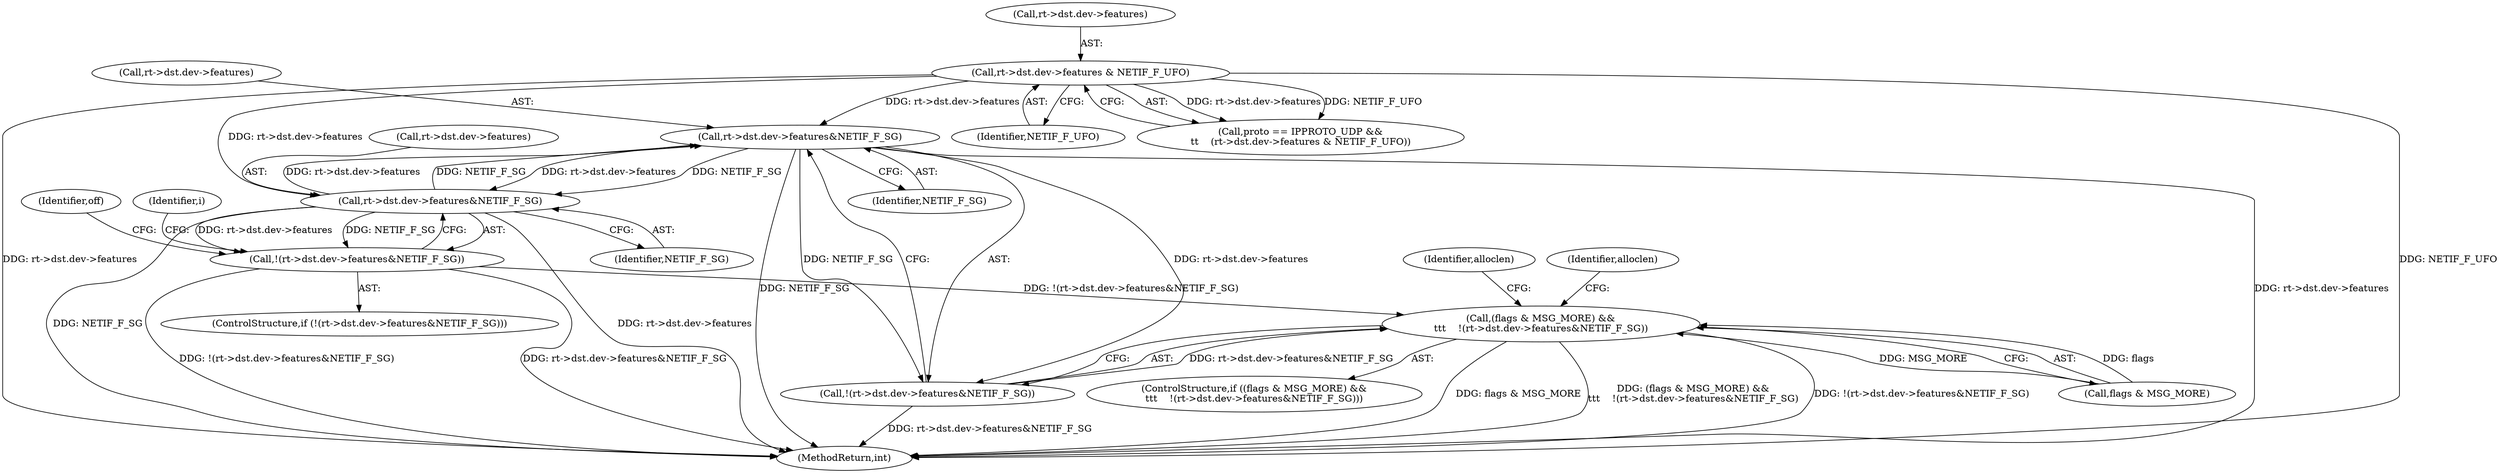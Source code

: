 digraph "0_linux_75a493e60ac4bbe2e977e7129d6d8cbb0dd236be@pointer" {
"1000855" [label="(Call,rt->dst.dev->features&NETIF_F_SG)"];
"1000689" [label="(Call,rt->dst.dev->features & NETIF_F_UFO)"];
"1001127" [label="(Call,rt->dst.dev->features&NETIF_F_SG)"];
"1000855" [label="(Call,rt->dst.dev->features&NETIF_F_SG)"];
"1000854" [label="(Call,!(rt->dst.dev->features&NETIF_F_SG))"];
"1000850" [label="(Call,(flags & MSG_MORE) &&\n\t\t\t    !(rt->dst.dev->features&NETIF_F_SG))"];
"1001126" [label="(Call,!(rt->dst.dev->features&NETIF_F_SG))"];
"1001135" [label="(Identifier,NETIF_F_SG)"];
"1000865" [label="(Identifier,alloclen)"];
"1001125" [label="(ControlStructure,if (!(rt->dst.dev->features&NETIF_F_SG)))"];
"1000851" [label="(Call,flags & MSG_MORE)"];
"1000863" [label="(Identifier,NETIF_F_SG)"];
"1000697" [label="(Identifier,NETIF_F_UFO)"];
"1000685" [label="(Call,proto == IPPROTO_UDP &&\n\t\t    (rt->dst.dev->features & NETIF_F_UFO))"];
"1000869" [label="(Identifier,alloclen)"];
"1001139" [label="(Identifier,off)"];
"1000690" [label="(Call,rt->dst.dev->features)"];
"1001327" [label="(MethodReturn,int)"];
"1000849" [label="(ControlStructure,if ((flags & MSG_MORE) &&\n\t\t\t    !(rt->dst.dev->features&NETIF_F_SG)))"];
"1000856" [label="(Call,rt->dst.dev->features)"];
"1001128" [label="(Call,rt->dst.dev->features)"];
"1000850" [label="(Call,(flags & MSG_MORE) &&\n\t\t\t    !(rt->dst.dev->features&NETIF_F_SG))"];
"1001127" [label="(Call,rt->dst.dev->features&NETIF_F_SG)"];
"1000689" [label="(Call,rt->dst.dev->features & NETIF_F_UFO)"];
"1001168" [label="(Identifier,i)"];
"1000855" [label="(Call,rt->dst.dev->features&NETIF_F_SG)"];
"1000854" [label="(Call,!(rt->dst.dev->features&NETIF_F_SG))"];
"1001126" [label="(Call,!(rt->dst.dev->features&NETIF_F_SG))"];
"1000855" -> "1000854"  [label="AST: "];
"1000855" -> "1000863"  [label="CFG: "];
"1000856" -> "1000855"  [label="AST: "];
"1000863" -> "1000855"  [label="AST: "];
"1000854" -> "1000855"  [label="CFG: "];
"1000855" -> "1001327"  [label="DDG: NETIF_F_SG"];
"1000855" -> "1001327"  [label="DDG: rt->dst.dev->features"];
"1000855" -> "1000854"  [label="DDG: rt->dst.dev->features"];
"1000855" -> "1000854"  [label="DDG: NETIF_F_SG"];
"1000689" -> "1000855"  [label="DDG: rt->dst.dev->features"];
"1001127" -> "1000855"  [label="DDG: rt->dst.dev->features"];
"1001127" -> "1000855"  [label="DDG: NETIF_F_SG"];
"1000855" -> "1001127"  [label="DDG: rt->dst.dev->features"];
"1000855" -> "1001127"  [label="DDG: NETIF_F_SG"];
"1000689" -> "1000685"  [label="AST: "];
"1000689" -> "1000697"  [label="CFG: "];
"1000690" -> "1000689"  [label="AST: "];
"1000697" -> "1000689"  [label="AST: "];
"1000685" -> "1000689"  [label="CFG: "];
"1000689" -> "1001327"  [label="DDG: NETIF_F_UFO"];
"1000689" -> "1001327"  [label="DDG: rt->dst.dev->features"];
"1000689" -> "1000685"  [label="DDG: rt->dst.dev->features"];
"1000689" -> "1000685"  [label="DDG: NETIF_F_UFO"];
"1000689" -> "1001127"  [label="DDG: rt->dst.dev->features"];
"1001127" -> "1001126"  [label="AST: "];
"1001127" -> "1001135"  [label="CFG: "];
"1001128" -> "1001127"  [label="AST: "];
"1001135" -> "1001127"  [label="AST: "];
"1001126" -> "1001127"  [label="CFG: "];
"1001127" -> "1001327"  [label="DDG: NETIF_F_SG"];
"1001127" -> "1001327"  [label="DDG: rt->dst.dev->features"];
"1001127" -> "1001126"  [label="DDG: rt->dst.dev->features"];
"1001127" -> "1001126"  [label="DDG: NETIF_F_SG"];
"1000854" -> "1000850"  [label="AST: "];
"1000850" -> "1000854"  [label="CFG: "];
"1000854" -> "1001327"  [label="DDG: rt->dst.dev->features&NETIF_F_SG"];
"1000854" -> "1000850"  [label="DDG: rt->dst.dev->features&NETIF_F_SG"];
"1000850" -> "1000849"  [label="AST: "];
"1000850" -> "1000851"  [label="CFG: "];
"1000851" -> "1000850"  [label="AST: "];
"1000865" -> "1000850"  [label="CFG: "];
"1000869" -> "1000850"  [label="CFG: "];
"1000850" -> "1001327"  [label="DDG: flags & MSG_MORE"];
"1000850" -> "1001327"  [label="DDG: (flags & MSG_MORE) &&\n\t\t\t    !(rt->dst.dev->features&NETIF_F_SG)"];
"1000850" -> "1001327"  [label="DDG: !(rt->dst.dev->features&NETIF_F_SG)"];
"1000851" -> "1000850"  [label="DDG: flags"];
"1000851" -> "1000850"  [label="DDG: MSG_MORE"];
"1001126" -> "1000850"  [label="DDG: !(rt->dst.dev->features&NETIF_F_SG)"];
"1001126" -> "1001125"  [label="AST: "];
"1001139" -> "1001126"  [label="CFG: "];
"1001168" -> "1001126"  [label="CFG: "];
"1001126" -> "1001327"  [label="DDG: rt->dst.dev->features&NETIF_F_SG"];
"1001126" -> "1001327"  [label="DDG: !(rt->dst.dev->features&NETIF_F_SG)"];
}
